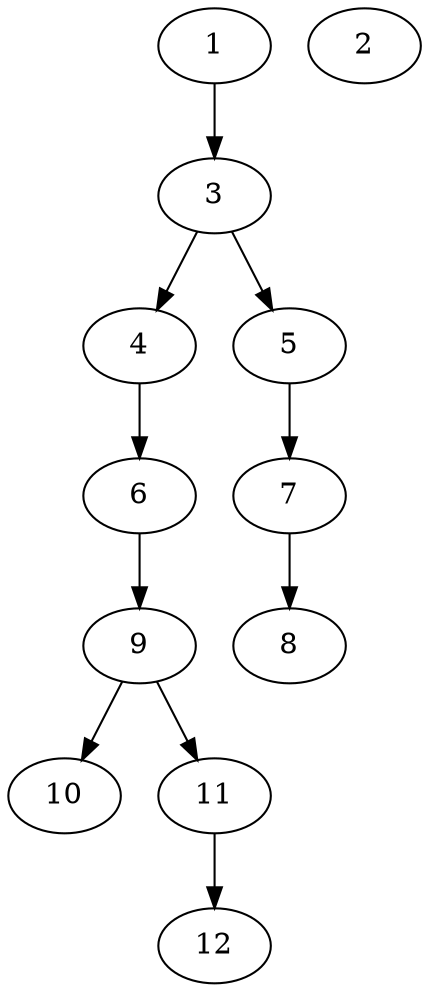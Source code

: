 // DAG (tier=1-easy, mode=data, n=12, ccr=0.324, fat=0.393, density=0.324, regular=0.650, jump=0.043, mindata=1048576, maxdata=8388608)
// DAG automatically generated by daggen at Sun Aug 24 16:33:33 2025
// /home/ermia/Project/Environments/daggen/bin/daggen --dot --ccr 0.324 --fat 0.393 --regular 0.650 --density 0.324 --jump 0.043 --mindata 1048576 --maxdata 8388608 -n 12 
digraph G {
  1 [size="56396913439670272000", alpha="0.02", expect_size="28198456719835136000"]
  1 -> 3 [size ="117650436915200"]
  2 [size="361080411696069083136", alpha="0.10", expect_size="180540205848034541568"]
  3 [size="838101314494543360", alpha="0.06", expect_size="419050657247271680"]
  3 -> 4 [size ="538617160138752"]
  3 -> 5 [size ="538617160138752"]
  4 [size="268277645475442", alpha="0.01", expect_size="134138822737721"]
  4 -> 6 [size ="8864946716672"]
  5 [size="162529523698224992", alpha="0.07", expect_size="81264761849112496"]
  5 -> 7 [size ="187836233940992"]
  6 [size="13802041860644842", alpha="0.07", expect_size="6901020930322421"]
  6 -> 9 [size ="39282978848768"]
  7 [size="8502155830138695", alpha="0.05", expect_size="4251077915069347"]
  7 -> 8 [size ="219558862389248"]
  8 [size="261510517283830816", alpha="0.15", expect_size="130755258641915408"]
  9 [size="56341008982851376", alpha="0.18", expect_size="28170504491425688"]
  9 -> 10 [size ="22397214261248"]
  9 -> 11 [size ="22397214261248"]
  10 [size="265878566950353504", alpha="0.11", expect_size="132939283475176752"]
  11 [size="15976464969805190", alpha="0.16", expect_size="7988232484902595"]
  11 -> 12 [size ="397531569717248"]
  12 [size="1546909209189088256", alpha="0.10", expect_size="773454604594544128"]
}